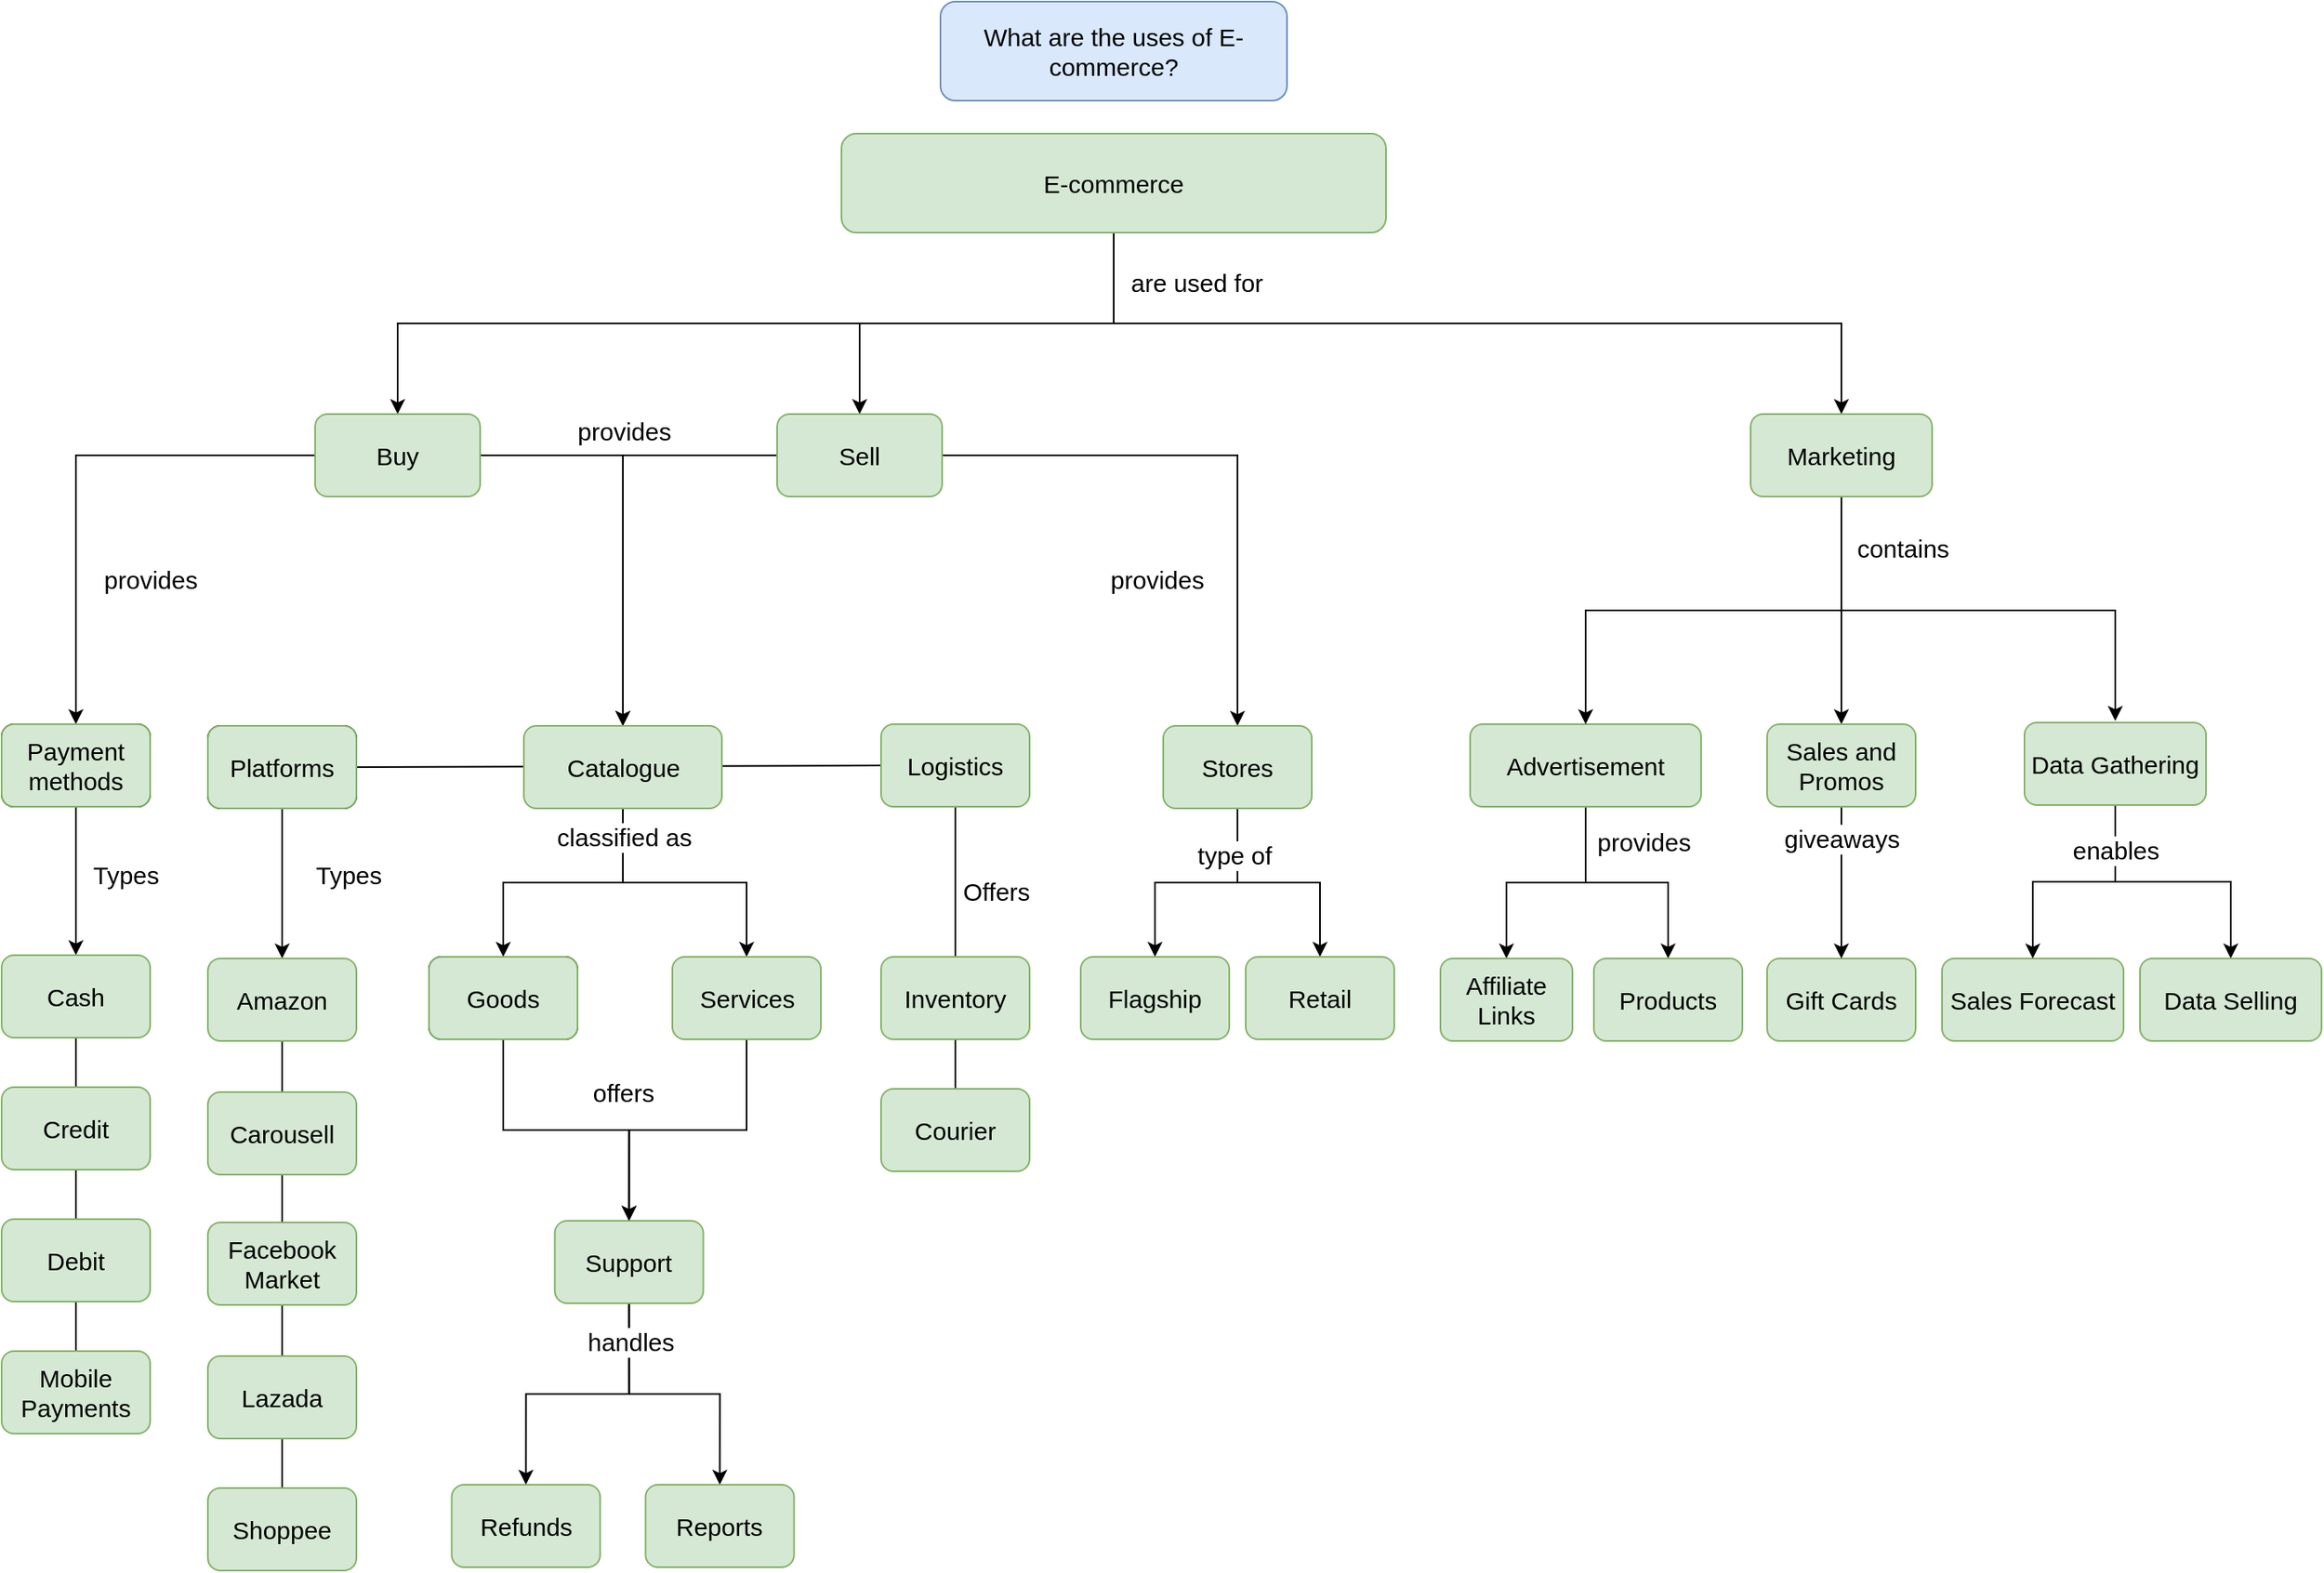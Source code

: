 <mxfile version="14.9.3" type="device"><diagram id="PPUluuGB2yNzotG8Wad5" name="Page-1"><mxGraphModel dx="1635" dy="838" grid="1" gridSize="10" guides="1" tooltips="1" connect="1" arrows="1" fold="1" page="1" pageScale="1" pageWidth="850" pageHeight="1100" math="0" shadow="0"><root><mxCell id="0"/><mxCell id="1" parent="0"/><mxCell id="wwSgcm64R6i5frBEDIIN-22" value="" style="endArrow=none;html=1;exitX=0.5;exitY=0;exitDx=0;exitDy=0;entryX=0.5;entryY=1;entryDx=0;entryDy=0;fontSize=15;" edge="1" parent="1" source="Sg4FFIwBNSSEdfYR-wkr-15" target="Sg4FFIwBNSSEdfYR-wkr-120"><mxGeometry width="50" height="50" relative="1" as="geometry"><mxPoint x="1050.5" y="880" as="sourcePoint"/><mxPoint x="1045.5" y="830" as="targetPoint"/></mxGeometry></mxCell><mxCell id="wwSgcm64R6i5frBEDIIN-24" value="" style="endArrow=none;html=1;entryX=0.5;entryY=1;entryDx=0;entryDy=0;exitX=0.5;exitY=0;exitDx=0;exitDy=0;fontSize=15;" edge="1" parent="1" source="Sg4FFIwBNSSEdfYR-wkr-119" target="Sg4FFIwBNSSEdfYR-wkr-115"><mxGeometry width="50" height="50" relative="1" as="geometry"><mxPoint x="360" y="638" as="sourcePoint"/><mxPoint x="410" y="588" as="targetPoint"/></mxGeometry></mxCell><mxCell id="wwSgcm64R6i5frBEDIIN-20" value="" style="endArrow=none;html=1;entryX=0.5;entryY=1;entryDx=0;entryDy=0;fontSize=15;" edge="1" parent="1" source="Sg4FFIwBNSSEdfYR-wkr-111" target="Sg4FFIwBNSSEdfYR-wkr-110"><mxGeometry width="50" height="50" relative="1" as="geometry"><mxPoint x="452.5" y="701" as="sourcePoint"/><mxPoint x="292.5" y="661" as="targetPoint"/></mxGeometry></mxCell><mxCell id="wwSgcm64R6i5frBEDIIN-13" value="" style="endArrow=none;html=1;entryX=1;entryY=0.5;entryDx=0;entryDy=0;exitX=0;exitY=0.5;exitDx=0;exitDy=0;fontSize=15;" edge="1" parent="1" source="Sg4FFIwBNSSEdfYR-wkr-120" target="Sg4FFIwBNSSEdfYR-wkr-109"><mxGeometry width="50" height="50" relative="1" as="geometry"><mxPoint x="-125" y="510" as="sourcePoint"/><mxPoint x="-75" y="460" as="targetPoint"/></mxGeometry></mxCell><mxCell id="Sg4FFIwBNSSEdfYR-wkr-79" style="edgeStyle=orthogonalEdgeStyle;rounded=0;orthogonalLoop=1;jettySize=auto;html=1;exitX=0.5;exitY=1;exitDx=0;exitDy=0;entryX=0.5;entryY=0;entryDx=0;entryDy=0;fontSize=15;" parent="1" source="gLAMrs0SFJOTRWnwkKbr-1" target="Sg4FFIwBNSSEdfYR-wkr-2" edge="1"><mxGeometry relative="1" as="geometry"/></mxCell><mxCell id="Sg4FFIwBNSSEdfYR-wkr-80" style="edgeStyle=orthogonalEdgeStyle;rounded=0;orthogonalLoop=1;jettySize=auto;html=1;exitX=0.5;exitY=1;exitDx=0;exitDy=0;entryX=0.5;entryY=0;entryDx=0;entryDy=0;fontSize=15;" parent="1" source="gLAMrs0SFJOTRWnwkKbr-1" target="Sg4FFIwBNSSEdfYR-wkr-4" edge="1"><mxGeometry relative="1" as="geometry"/></mxCell><mxCell id="wwSgcm64R6i5frBEDIIN-35" style="edgeStyle=orthogonalEdgeStyle;rounded=0;orthogonalLoop=1;jettySize=auto;html=1;entryX=0.5;entryY=0;entryDx=0;entryDy=0;fontSize=15;" edge="1" parent="1" target="gLAMrs0SFJOTRWnwkKbr-2"><mxGeometry relative="1" as="geometry"><mxPoint x="804" y="175" as="sourcePoint"/><mxPoint x="370" y="285" as="targetPoint"/><Array as="points"><mxPoint x="804" y="225"/><mxPoint x="370" y="225"/></Array></mxGeometry></mxCell><mxCell id="gLAMrs0SFJOTRWnwkKbr-1" value="E-commerce" style="rounded=1;whiteSpace=wrap;html=1;fillColor=#d5e8d4;strokeColor=#82b366;fontSize=15;" parent="1" vertex="1"><mxGeometry x="639" y="110" width="330" height="60" as="geometry"/></mxCell><mxCell id="wwSgcm64R6i5frBEDIIN-30" style="edgeStyle=orthogonalEdgeStyle;rounded=0;orthogonalLoop=1;jettySize=auto;html=1;fontSize=15;" edge="1" parent="1" source="gLAMrs0SFJOTRWnwkKbr-2" target="Sg4FFIwBNSSEdfYR-wkr-14"><mxGeometry relative="1" as="geometry"/></mxCell><mxCell id="wwSgcm64R6i5frBEDIIN-33" style="edgeStyle=orthogonalEdgeStyle;rounded=0;orthogonalLoop=1;jettySize=auto;html=1;fontSize=15;" edge="1" parent="1" source="gLAMrs0SFJOTRWnwkKbr-2" target="Sg4FFIwBNSSEdfYR-wkr-117"><mxGeometry relative="1" as="geometry"/></mxCell><mxCell id="gLAMrs0SFJOTRWnwkKbr-2" value="Buy" style="rounded=1;whiteSpace=wrap;html=1;fillColor=#d5e8d4;strokeColor=#82b366;fontSize=15;" parent="1" vertex="1"><mxGeometry x="320" y="280" width="100" height="50" as="geometry"/></mxCell><mxCell id="wwSgcm64R6i5frBEDIIN-15" style="edgeStyle=orthogonalEdgeStyle;rounded=0;orthogonalLoop=1;jettySize=auto;html=1;exitX=1;exitY=0.5;exitDx=0;exitDy=0;fontSize=15;" edge="1" parent="1" source="Sg4FFIwBNSSEdfYR-wkr-2" target="Sg4FFIwBNSSEdfYR-wkr-21"><mxGeometry relative="1" as="geometry"/></mxCell><mxCell id="wwSgcm64R6i5frBEDIIN-32" style="edgeStyle=orthogonalEdgeStyle;rounded=0;orthogonalLoop=1;jettySize=auto;html=1;entryX=0.5;entryY=0;entryDx=0;entryDy=0;fontSize=15;" edge="1" parent="1" source="Sg4FFIwBNSSEdfYR-wkr-2" target="Sg4FFIwBNSSEdfYR-wkr-14"><mxGeometry relative="1" as="geometry"/></mxCell><mxCell id="Sg4FFIwBNSSEdfYR-wkr-2" value="Sell" style="rounded=1;whiteSpace=wrap;html=1;fillColor=#d5e8d4;strokeColor=#82b366;fontSize=15;" parent="1" vertex="1"><mxGeometry x="600" y="280" width="100" height="50" as="geometry"/></mxCell><mxCell id="wwSgcm64R6i5frBEDIIN-39" style="edgeStyle=orthogonalEdgeStyle;rounded=0;orthogonalLoop=1;jettySize=auto;html=1;fontSize=15;" edge="1" parent="1" source="Sg4FFIwBNSSEdfYR-wkr-3" target="Sg4FFIwBNSSEdfYR-wkr-37"><mxGeometry relative="1" as="geometry"/></mxCell><mxCell id="wwSgcm64R6i5frBEDIIN-40" style="edgeStyle=orthogonalEdgeStyle;rounded=0;orthogonalLoop=1;jettySize=auto;html=1;fontSize=15;" edge="1" parent="1" source="Sg4FFIwBNSSEdfYR-wkr-3" target="Sg4FFIwBNSSEdfYR-wkr-22"><mxGeometry relative="1" as="geometry"/></mxCell><mxCell id="Sg4FFIwBNSSEdfYR-wkr-3" value="Advertisement" style="rounded=1;whiteSpace=wrap;html=1;fillColor=#d5e8d4;strokeColor=#82b366;fontSize=15;" parent="1" vertex="1"><mxGeometry x="1020" y="468" width="140" height="50" as="geometry"/></mxCell><mxCell id="Sg4FFIwBNSSEdfYR-wkr-88" style="edgeStyle=orthogonalEdgeStyle;rounded=0;orthogonalLoop=1;jettySize=auto;html=1;exitX=0.5;exitY=1;exitDx=0;exitDy=0;fontSize=15;" parent="1" source="Sg4FFIwBNSSEdfYR-wkr-4" target="Sg4FFIwBNSSEdfYR-wkr-3" edge="1"><mxGeometry relative="1" as="geometry"/></mxCell><mxCell id="Sg4FFIwBNSSEdfYR-wkr-89" value="contains" style="edgeLabel;html=1;align=center;verticalAlign=middle;resizable=0;points=[];fontSize=15;" parent="Sg4FFIwBNSSEdfYR-wkr-88" vertex="1" connectable="0"><mxGeometry x="-0.681" y="1" relative="1" as="geometry"><mxPoint x="36" y="-16" as="offset"/></mxGeometry></mxCell><mxCell id="wwSgcm64R6i5frBEDIIN-42" style="edgeStyle=orthogonalEdgeStyle;rounded=0;orthogonalLoop=1;jettySize=auto;html=1;fontSize=15;" edge="1" parent="1" source="Sg4FFIwBNSSEdfYR-wkr-4" target="Sg4FFIwBNSSEdfYR-wkr-17"><mxGeometry relative="1" as="geometry"/></mxCell><mxCell id="wwSgcm64R6i5frBEDIIN-44" style="edgeStyle=orthogonalEdgeStyle;rounded=0;orthogonalLoop=1;jettySize=auto;html=1;fontSize=15;" edge="1" parent="1"><mxGeometry relative="1" as="geometry"><mxPoint x="1245" y="329" as="sourcePoint"/><mxPoint x="1411" y="466" as="targetPoint"/><Array as="points"><mxPoint x="1245" y="399"/><mxPoint x="1411" y="399"/></Array></mxGeometry></mxCell><mxCell id="Sg4FFIwBNSSEdfYR-wkr-4" value="Marketing" style="rounded=1;whiteSpace=wrap;html=1;fillColor=#d5e8d4;strokeColor=#82b366;fontSize=15;" parent="1" vertex="1"><mxGeometry x="1190" y="280" width="110" height="50" as="geometry"/></mxCell><mxCell id="Sg4FFIwBNSSEdfYR-wkr-5" value="Sales Forecast" style="rounded=1;whiteSpace=wrap;html=1;fillColor=#d5e8d4;strokeColor=#82b366;fontSize=15;" parent="1" vertex="1"><mxGeometry x="1306" y="610" width="110" height="50" as="geometry"/></mxCell><mxCell id="Sg4FFIwBNSSEdfYR-wkr-47" style="edgeStyle=orthogonalEdgeStyle;rounded=0;orthogonalLoop=1;jettySize=auto;html=1;exitX=0.5;exitY=1;exitDx=0;exitDy=0;entryX=0.5;entryY=0;entryDx=0;entryDy=0;fontSize=15;" parent="1" source="Sg4FFIwBNSSEdfYR-wkr-6" target="Sg4FFIwBNSSEdfYR-wkr-5" edge="1"><mxGeometry relative="1" as="geometry"/></mxCell><mxCell id="Sg4FFIwBNSSEdfYR-wkr-48" style="edgeStyle=orthogonalEdgeStyle;rounded=0;orthogonalLoop=1;jettySize=auto;html=1;exitX=0.5;exitY=1;exitDx=0;exitDy=0;entryX=0.5;entryY=0;entryDx=0;entryDy=0;fontSize=15;" parent="1" source="Sg4FFIwBNSSEdfYR-wkr-6" target="Sg4FFIwBNSSEdfYR-wkr-38" edge="1"><mxGeometry relative="1" as="geometry"/></mxCell><mxCell id="Sg4FFIwBNSSEdfYR-wkr-90" value="enables" style="edgeLabel;html=1;align=center;verticalAlign=middle;resizable=0;points=[];fontSize=15;" parent="Sg4FFIwBNSSEdfYR-wkr-48" vertex="1" connectable="0"><mxGeometry x="-0.583" y="1" relative="1" as="geometry"><mxPoint x="-1" y="-7" as="offset"/></mxGeometry></mxCell><mxCell id="Sg4FFIwBNSSEdfYR-wkr-6" value="Data Gathering&lt;br style=&quot;font-size: 15px;&quot;&gt;" style="rounded=1;whiteSpace=wrap;html=1;fillColor=#d5e8d4;strokeColor=#82b366;fontSize=15;" parent="1" vertex="1"><mxGeometry x="1356" y="467" width="110" height="50" as="geometry"/></mxCell><mxCell id="Sg4FFIwBNSSEdfYR-wkr-59" style="edgeStyle=orthogonalEdgeStyle;rounded=0;orthogonalLoop=1;jettySize=auto;html=1;exitX=0.5;exitY=1;exitDx=0;exitDy=0;fontSize=15;" parent="1" source="Sg4FFIwBNSSEdfYR-wkr-8" target="Sg4FFIwBNSSEdfYR-wkr-115" edge="1"><mxGeometry relative="1" as="geometry"><mxPoint x="175" y="547" as="targetPoint"/></mxGeometry></mxCell><mxCell id="Sg4FFIwBNSSEdfYR-wkr-8" value="Payment methods" style="rounded=1;whiteSpace=wrap;html=1;fontSize=15;" parent="1" vertex="1"><mxGeometry x="130" y="468" width="90" height="50" as="geometry"/></mxCell><mxCell id="Sg4FFIwBNSSEdfYR-wkr-66" style="edgeStyle=orthogonalEdgeStyle;rounded=0;orthogonalLoop=1;jettySize=auto;html=1;exitX=0.5;exitY=1;exitDx=0;exitDy=0;entryX=0.5;entryY=0;entryDx=0;entryDy=0;fontSize=15;" parent="1" source="Sg4FFIwBNSSEdfYR-wkr-14" target="Sg4FFIwBNSSEdfYR-wkr-18" edge="1"><mxGeometry relative="1" as="geometry"/></mxCell><mxCell id="Sg4FFIwBNSSEdfYR-wkr-67" style="edgeStyle=orthogonalEdgeStyle;rounded=0;orthogonalLoop=1;jettySize=auto;html=1;exitX=0.5;exitY=1;exitDx=0;exitDy=0;entryX=0.5;entryY=0;entryDx=0;entryDy=0;fontSize=15;" parent="1" source="Sg4FFIwBNSSEdfYR-wkr-14" target="Sg4FFIwBNSSEdfYR-wkr-19" edge="1"><mxGeometry relative="1" as="geometry"><mxPoint x="599" y="569" as="targetPoint"/></mxGeometry></mxCell><mxCell id="Sg4FFIwBNSSEdfYR-wkr-134" value="classified as" style="edgeLabel;html=1;align=center;verticalAlign=middle;resizable=0;points=[];fontSize=15;" parent="Sg4FFIwBNSSEdfYR-wkr-67" vertex="1" connectable="0"><mxGeometry x="-0.644" y="1" relative="1" as="geometry"><mxPoint x="-1" y="-13" as="offset"/></mxGeometry></mxCell><mxCell id="Sg4FFIwBNSSEdfYR-wkr-14" value="Catalogue" style="rounded=1;whiteSpace=wrap;html=1;fillColor=#d5e8d4;strokeColor=#82b366;fontSize=15;" parent="1" vertex="1"><mxGeometry x="446.5" y="469" width="120" height="50" as="geometry"/></mxCell><mxCell id="Sg4FFIwBNSSEdfYR-wkr-15" value="Courier" style="rounded=1;whiteSpace=wrap;html=1;fillColor=#d5e8d4;strokeColor=#82b366;fontSize=15;" parent="1" vertex="1"><mxGeometry x="663" y="689" width="90" height="50" as="geometry"/></mxCell><mxCell id="Sg4FFIwBNSSEdfYR-wkr-16" value="Gift Cards" style="rounded=1;whiteSpace=wrap;html=1;fillColor=#d5e8d4;strokeColor=#82b366;fontSize=15;" parent="1" vertex="1"><mxGeometry x="1200" y="610" width="90" height="50" as="geometry"/></mxCell><mxCell id="Sg4FFIwBNSSEdfYR-wkr-50" style="edgeStyle=orthogonalEdgeStyle;rounded=0;orthogonalLoop=1;jettySize=auto;html=1;exitX=0.5;exitY=1;exitDx=0;exitDy=0;entryX=0.5;entryY=0;entryDx=0;entryDy=0;fontSize=15;" parent="1" source="Sg4FFIwBNSSEdfYR-wkr-17" target="Sg4FFIwBNSSEdfYR-wkr-16" edge="1"><mxGeometry relative="1" as="geometry"/></mxCell><mxCell id="Sg4FFIwBNSSEdfYR-wkr-92" value="giveaways" style="edgeLabel;html=1;align=center;verticalAlign=middle;resizable=0;points=[];fontSize=15;" parent="Sg4FFIwBNSSEdfYR-wkr-50" vertex="1" connectable="0"><mxGeometry x="-0.238" y="-1" relative="1" as="geometry"><mxPoint x="1" y="-16" as="offset"/></mxGeometry></mxCell><mxCell id="Sg4FFIwBNSSEdfYR-wkr-17" value="Sales and Promos" style="rounded=1;whiteSpace=wrap;html=1;fillColor=#d5e8d4;strokeColor=#82b366;fontSize=15;" parent="1" vertex="1"><mxGeometry x="1200" y="468" width="90" height="50" as="geometry"/></mxCell><mxCell id="Sg4FFIwBNSSEdfYR-wkr-18" value="Goods&lt;br style=&quot;font-size: 15px;&quot;&gt;" style="rounded=1;whiteSpace=wrap;html=1;fontSize=15;" parent="1" vertex="1"><mxGeometry x="389" y="609" width="90" height="50" as="geometry"/></mxCell><mxCell id="Sg4FFIwBNSSEdfYR-wkr-68" style="edgeStyle=orthogonalEdgeStyle;rounded=0;orthogonalLoop=1;jettySize=auto;html=1;exitX=0.5;exitY=1;exitDx=0;exitDy=0;entryX=0.5;entryY=0;entryDx=0;entryDy=0;fontSize=15;" parent="1" source="Sg4FFIwBNSSEdfYR-wkr-19" target="Sg4FFIwBNSSEdfYR-wkr-26" edge="1"><mxGeometry relative="1" as="geometry"/></mxCell><mxCell id="Sg4FFIwBNSSEdfYR-wkr-19" value="Services" style="rounded=1;whiteSpace=wrap;html=1;fillColor=#d5e8d4;strokeColor=#82b366;fontSize=15;" parent="1" vertex="1"><mxGeometry x="536.5" y="609" width="90" height="50" as="geometry"/></mxCell><mxCell id="Sg4FFIwBNSSEdfYR-wkr-77" style="edgeStyle=orthogonalEdgeStyle;rounded=0;orthogonalLoop=1;jettySize=auto;html=1;exitX=0.5;exitY=1;exitDx=0;exitDy=0;entryX=0.5;entryY=0;entryDx=0;entryDy=0;fontSize=15;" parent="1" source="Sg4FFIwBNSSEdfYR-wkr-21" target="Sg4FFIwBNSSEdfYR-wkr-40" edge="1"><mxGeometry relative="1" as="geometry"/></mxCell><mxCell id="Sg4FFIwBNSSEdfYR-wkr-78" style="edgeStyle=orthogonalEdgeStyle;rounded=0;orthogonalLoop=1;jettySize=auto;html=1;exitX=0.5;exitY=1;exitDx=0;exitDy=0;entryX=0.5;entryY=0;entryDx=0;entryDy=0;fontSize=15;" parent="1" source="Sg4FFIwBNSSEdfYR-wkr-21" target="Sg4FFIwBNSSEdfYR-wkr-41" edge="1"><mxGeometry relative="1" as="geometry"/></mxCell><mxCell id="Sg4FFIwBNSSEdfYR-wkr-139" value="type of&amp;nbsp;" style="edgeLabel;html=1;align=center;verticalAlign=middle;resizable=0;points=[];fontSize=15;" parent="Sg4FFIwBNSSEdfYR-wkr-78" vertex="1" connectable="0"><mxGeometry x="-0.801" y="-1" relative="1" as="geometry"><mxPoint x="1" y="14" as="offset"/></mxGeometry></mxCell><mxCell id="Sg4FFIwBNSSEdfYR-wkr-21" value="Stores" style="rounded=1;whiteSpace=wrap;html=1;fillColor=#d5e8d4;strokeColor=#82b366;fontSize=15;" parent="1" vertex="1"><mxGeometry x="834" y="469" width="90" height="50" as="geometry"/></mxCell><mxCell id="Sg4FFIwBNSSEdfYR-wkr-22" value="Affiliate Links" style="rounded=1;whiteSpace=wrap;html=1;fillColor=#d5e8d4;strokeColor=#82b366;fontSize=15;" parent="1" vertex="1"><mxGeometry x="1002" y="610" width="80" height="50" as="geometry"/></mxCell><mxCell id="Sg4FFIwBNSSEdfYR-wkr-23" value="Platforms" style="rounded=1;whiteSpace=wrap;html=1;fontSize=15;" parent="1" vertex="1"><mxGeometry x="255" y="469" width="90" height="50" as="geometry"/></mxCell><mxCell id="Sg4FFIwBNSSEdfYR-wkr-69" style="edgeStyle=orthogonalEdgeStyle;rounded=0;orthogonalLoop=1;jettySize=auto;html=1;exitX=0.5;exitY=1;exitDx=0;exitDy=0;entryX=0.5;entryY=0;entryDx=0;entryDy=0;fontSize=15;" parent="1" source="Sg4FFIwBNSSEdfYR-wkr-26" target="Sg4FFIwBNSSEdfYR-wkr-27" edge="1"><mxGeometry relative="1" as="geometry"/></mxCell><mxCell id="Sg4FFIwBNSSEdfYR-wkr-70" style="edgeStyle=orthogonalEdgeStyle;rounded=0;orthogonalLoop=1;jettySize=auto;html=1;exitX=0.5;exitY=1;exitDx=0;exitDy=0;entryX=0.5;entryY=0;entryDx=0;entryDy=0;fontSize=15;" parent="1" source="Sg4FFIwBNSSEdfYR-wkr-26" target="Sg4FFIwBNSSEdfYR-wkr-28" edge="1"><mxGeometry relative="1" as="geometry"/></mxCell><mxCell id="Sg4FFIwBNSSEdfYR-wkr-138" value="handles" style="edgeLabel;html=1;align=center;verticalAlign=middle;resizable=0;points=[];fontSize=15;" parent="Sg4FFIwBNSSEdfYR-wkr-70" vertex="1" connectable="0"><mxGeometry x="-0.847" relative="1" as="geometry"><mxPoint y="10" as="offset"/></mxGeometry></mxCell><mxCell id="Sg4FFIwBNSSEdfYR-wkr-26" value="Support" style="rounded=1;whiteSpace=wrap;html=1;fillColor=#d5e8d4;strokeColor=#82b366;fontSize=15;" parent="1" vertex="1"><mxGeometry x="465.25" y="769" width="90" height="50" as="geometry"/></mxCell><mxCell id="Sg4FFIwBNSSEdfYR-wkr-27" value="Refunds&lt;br style=&quot;font-size: 15px;&quot;&gt;" style="rounded=1;whiteSpace=wrap;html=1;fillColor=#d5e8d4;strokeColor=#82b366;fontSize=15;" parent="1" vertex="1"><mxGeometry x="402.75" y="929" width="90" height="50" as="geometry"/></mxCell><mxCell id="Sg4FFIwBNSSEdfYR-wkr-28" value="Reports" style="rounded=1;whiteSpace=wrap;html=1;fillColor=#d5e8d4;strokeColor=#82b366;fontSize=15;" parent="1" vertex="1"><mxGeometry x="520.25" y="929" width="90" height="50" as="geometry"/></mxCell><mxCell id="Sg4FFIwBNSSEdfYR-wkr-37" value="Products" style="rounded=1;whiteSpace=wrap;html=1;fillColor=#d5e8d4;strokeColor=#82b366;fontSize=15;" parent="1" vertex="1"><mxGeometry x="1095" y="610" width="90" height="50" as="geometry"/></mxCell><mxCell id="Sg4FFIwBNSSEdfYR-wkr-38" value="Data Selling" style="rounded=1;whiteSpace=wrap;html=1;fillColor=#d5e8d4;strokeColor=#82b366;fontSize=15;" parent="1" vertex="1"><mxGeometry x="1426" y="610" width="110" height="50" as="geometry"/></mxCell><mxCell id="Sg4FFIwBNSSEdfYR-wkr-39" value="Inventory" style="rounded=1;whiteSpace=wrap;html=1;fillColor=#d5e8d4;strokeColor=#82b366;fontSize=15;" parent="1" vertex="1"><mxGeometry x="663" y="609" width="90" height="50" as="geometry"/></mxCell><mxCell id="Sg4FFIwBNSSEdfYR-wkr-40" value="Flagship" style="rounded=1;whiteSpace=wrap;html=1;fillColor=#d5e8d4;strokeColor=#82b366;fontSize=15;" parent="1" vertex="1"><mxGeometry x="784" y="609" width="90" height="50" as="geometry"/></mxCell><mxCell id="Sg4FFIwBNSSEdfYR-wkr-41" value="Retail" style="rounded=1;whiteSpace=wrap;html=1;fillColor=#d5e8d4;strokeColor=#82b366;fontSize=15;" parent="1" vertex="1"><mxGeometry x="884" y="609" width="90" height="50" as="geometry"/></mxCell><mxCell id="Sg4FFIwBNSSEdfYR-wkr-105" style="edgeStyle=orthogonalEdgeStyle;rounded=0;orthogonalLoop=1;jettySize=auto;html=1;exitX=0.5;exitY=1;exitDx=0;exitDy=0;entryX=0.5;entryY=0;entryDx=0;entryDy=0;fontSize=15;" parent="1" source="Sg4FFIwBNSSEdfYR-wkr-109" target="Sg4FFIwBNSSEdfYR-wkr-110" edge="1"><mxGeometry relative="1" as="geometry"/></mxCell><mxCell id="Sg4FFIwBNSSEdfYR-wkr-109" value="Platforms" style="rounded=1;whiteSpace=wrap;html=1;fillColor=#d5e8d4;strokeColor=#82b366;fontSize=15;" parent="1" vertex="1"><mxGeometry x="255" y="469" width="90" height="50" as="geometry"/></mxCell><mxCell id="Sg4FFIwBNSSEdfYR-wkr-110" value="Amazon&lt;br style=&quot;font-size: 15px;&quot;&gt;" style="rounded=1;whiteSpace=wrap;html=1;fillColor=#d5e8d4;strokeColor=#82b366;fontSize=15;" parent="1" vertex="1"><mxGeometry x="255" y="610" width="90" height="50" as="geometry"/></mxCell><mxCell id="Sg4FFIwBNSSEdfYR-wkr-111" value="Shoppee" style="rounded=1;whiteSpace=wrap;html=1;fillColor=#d5e8d4;strokeColor=#82b366;fontSize=15;" parent="1" vertex="1"><mxGeometry x="255" y="931" width="90" height="50" as="geometry"/></mxCell><mxCell id="Sg4FFIwBNSSEdfYR-wkr-112" value="Lazada" style="rounded=1;whiteSpace=wrap;html=1;fillColor=#d5e8d4;strokeColor=#82b366;fontSize=15;" parent="1" vertex="1"><mxGeometry x="255" y="851" width="90" height="50" as="geometry"/></mxCell><mxCell id="Sg4FFIwBNSSEdfYR-wkr-113" value="Carousell" style="rounded=1;whiteSpace=wrap;html=1;fillColor=#d5e8d4;strokeColor=#82b366;fontSize=15;" parent="1" vertex="1"><mxGeometry x="255" y="691" width="90" height="50" as="geometry"/></mxCell><mxCell id="Sg4FFIwBNSSEdfYR-wkr-114" value="Facebook Market" style="rounded=1;whiteSpace=wrap;html=1;fillColor=#d5e8d4;strokeColor=#82b366;fontSize=15;" parent="1" vertex="1"><mxGeometry x="255" y="770" width="90" height="50" as="geometry"/></mxCell><mxCell id="Sg4FFIwBNSSEdfYR-wkr-115" value="Cash" style="rounded=1;whiteSpace=wrap;html=1;fillColor=#d5e8d4;strokeColor=#82b366;fontSize=15;" parent="1" vertex="1"><mxGeometry x="130" y="608" width="90" height="50" as="geometry"/></mxCell><mxCell id="Sg4FFIwBNSSEdfYR-wkr-116" value="Credit" style="rounded=1;whiteSpace=wrap;html=1;fillColor=#d5e8d4;strokeColor=#82b366;fontSize=15;" parent="1" vertex="1"><mxGeometry x="130" y="688" width="90" height="50" as="geometry"/></mxCell><mxCell id="Sg4FFIwBNSSEdfYR-wkr-117" value="Payment methods" style="rounded=1;whiteSpace=wrap;html=1;fillColor=#d5e8d4;strokeColor=#82b366;fontSize=15;" parent="1" vertex="1"><mxGeometry x="130" y="468" width="90" height="50" as="geometry"/></mxCell><mxCell id="Sg4FFIwBNSSEdfYR-wkr-118" value="Debit&lt;br style=&quot;font-size: 15px;&quot;&gt;" style="rounded=1;whiteSpace=wrap;html=1;fillColor=#d5e8d4;strokeColor=#82b366;fontSize=15;" parent="1" vertex="1"><mxGeometry x="130" y="768" width="90" height="50" as="geometry"/></mxCell><mxCell id="Sg4FFIwBNSSEdfYR-wkr-119" value="Mobile Payments&lt;br style=&quot;font-size: 15px;&quot;&gt;" style="rounded=1;whiteSpace=wrap;html=1;fillColor=#d5e8d4;strokeColor=#82b366;fontSize=15;" parent="1" vertex="1"><mxGeometry x="130" y="848" width="90" height="50" as="geometry"/></mxCell><mxCell id="Sg4FFIwBNSSEdfYR-wkr-120" value="Logistics" style="rounded=1;whiteSpace=wrap;html=1;fillColor=#d5e8d4;strokeColor=#82b366;fontSize=15;" parent="1" vertex="1"><mxGeometry x="663" y="468" width="90" height="50" as="geometry"/></mxCell><mxCell id="Sg4FFIwBNSSEdfYR-wkr-137" style="edgeStyle=orthogonalEdgeStyle;rounded=0;orthogonalLoop=1;jettySize=auto;html=1;exitX=0.5;exitY=1;exitDx=0;exitDy=0;entryX=0.5;entryY=0;entryDx=0;entryDy=0;fontSize=15;" parent="1" source="Sg4FFIwBNSSEdfYR-wkr-123" target="Sg4FFIwBNSSEdfYR-wkr-26" edge="1"><mxGeometry relative="1" as="geometry"/></mxCell><mxCell id="Sg4FFIwBNSSEdfYR-wkr-123" value="Goods&lt;br style=&quot;font-size: 15px;&quot;&gt;" style="rounded=1;whiteSpace=wrap;html=1;fillColor=#d5e8d4;strokeColor=#82b366;fontSize=15;" parent="1" vertex="1"><mxGeometry x="389" y="609" width="90" height="50" as="geometry"/></mxCell><mxCell id="Sg4FFIwBNSSEdfYR-wkr-125" value="&lt;span style=&quot;font-size: 15px;&quot;&gt;What are the uses of E-commerce?&lt;/span&gt;" style="rounded=1;whiteSpace=wrap;html=1;fillColor=#dae8fc;strokeColor=#6c8ebf;fontSize=15;" parent="1" vertex="1"><mxGeometry x="699" y="30" width="210" height="60" as="geometry"/></mxCell><mxCell id="Sg4FFIwBNSSEdfYR-wkr-133" value="Offers" style="text;html=1;strokeColor=none;fillColor=none;align=center;verticalAlign=middle;whiteSpace=wrap;rounded=0;fontSize=15;" parent="1" vertex="1"><mxGeometry x="713" y="559" width="40" height="20" as="geometry"/></mxCell><mxCell id="Sg4FFIwBNSSEdfYR-wkr-135" value="offers" style="text;html=1;strokeColor=none;fillColor=none;align=center;verticalAlign=middle;whiteSpace=wrap;rounded=0;fontSize=15;" parent="1" vertex="1"><mxGeometry x="486.5" y="681" width="40" height="20" as="geometry"/></mxCell><mxCell id="wwSgcm64R6i5frBEDIIN-25" value="Types" style="text;html=1;align=center;verticalAlign=middle;resizable=0;points=[];autosize=1;strokeColor=none;fontSize=15;" vertex="1" parent="1"><mxGeometry x="175" y="549" width="60" height="20" as="geometry"/></mxCell><mxCell id="wwSgcm64R6i5frBEDIIN-45" value="provides" style="text;html=1;align=center;verticalAlign=middle;resizable=0;points=[];autosize=1;strokeColor=none;fontSize=15;" vertex="1" parent="1"><mxGeometry x="1090" y="529" width="70" height="20" as="geometry"/></mxCell><mxCell id="wwSgcm64R6i5frBEDIIN-46" value="Types" style="text;html=1;align=center;verticalAlign=middle;resizable=0;points=[];autosize=1;strokeColor=none;fontSize=15;" vertex="1" parent="1"><mxGeometry x="310" y="549" width="60" height="20" as="geometry"/></mxCell><mxCell id="XTelsbMwz2nXSOwmbR0z-1" value="are used for" style="edgeLabel;html=1;align=center;verticalAlign=middle;resizable=0;points=[];fontSize=15;" connectable="0" vertex="1" parent="1"><mxGeometry x="884" y="200" as="geometry"><mxPoint x="-30" as="offset"/></mxGeometry></mxCell><mxCell id="XTelsbMwz2nXSOwmbR0z-2" value="provides" style="edgeLabel;html=1;align=center;verticalAlign=middle;resizable=0;points=[];fontSize=15;" connectable="0" vertex="1" parent="1"><mxGeometry x="536.5" y="290" as="geometry"><mxPoint x="-30" as="offset"/></mxGeometry></mxCell><mxCell id="XTelsbMwz2nXSOwmbR0z-3" value="provides" style="edgeLabel;html=1;align=center;verticalAlign=middle;resizable=0;points=[];fontSize=15;" connectable="0" vertex="1" parent="1"><mxGeometry x="250" y="380" as="geometry"><mxPoint x="-30" as="offset"/></mxGeometry></mxCell><mxCell id="XTelsbMwz2nXSOwmbR0z-4" value="provides" style="edgeLabel;html=1;align=center;verticalAlign=middle;resizable=0;points=[];fontSize=15;" connectable="0" vertex="1" parent="1"><mxGeometry x="860" y="380" as="geometry"><mxPoint x="-30" as="offset"/></mxGeometry></mxCell></root></mxGraphModel></diagram></mxfile>